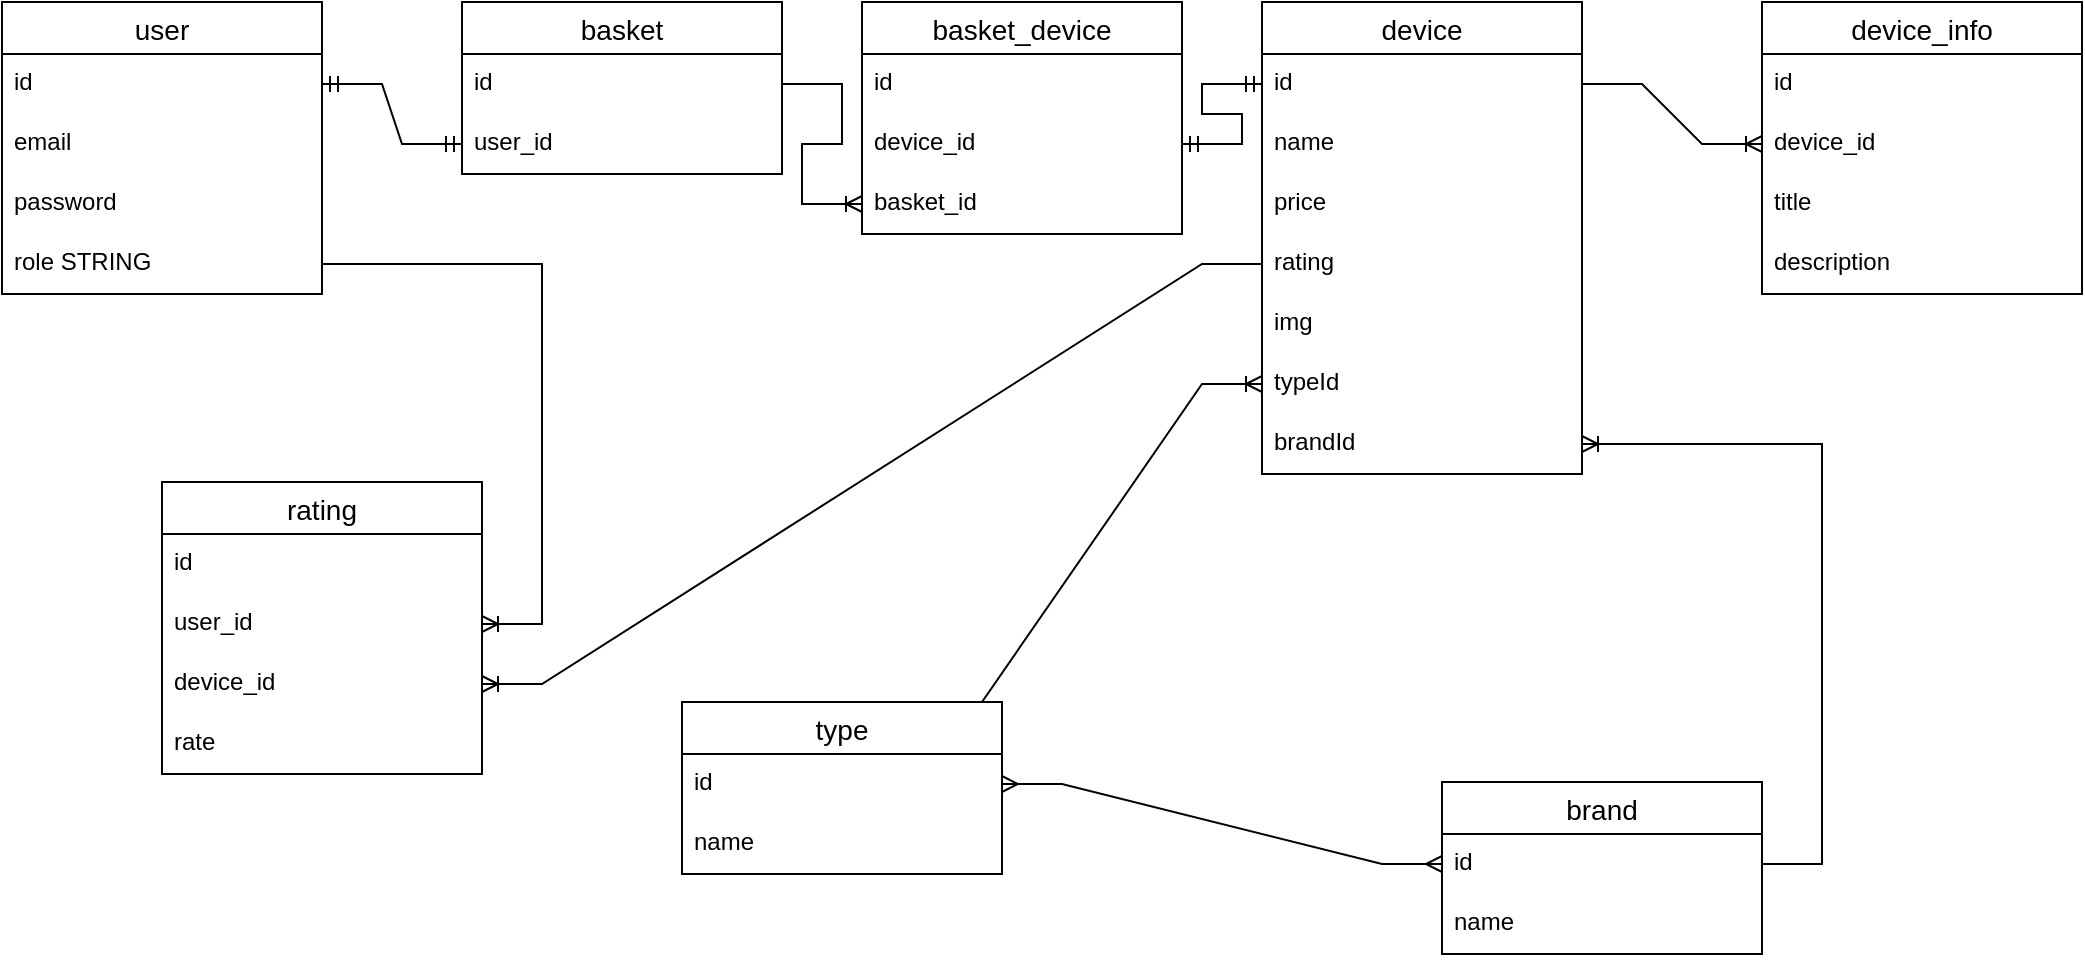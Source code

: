 <mxfile version="21.3.7" type="device">
  <diagram name="Page-1" id="mP4GuaNQjHJQSGWFukdR">
    <mxGraphModel dx="1434" dy="756" grid="1" gridSize="10" guides="1" tooltips="1" connect="1" arrows="1" fold="1" page="1" pageScale="1" pageWidth="850" pageHeight="1100" math="0" shadow="0">
      <root>
        <mxCell id="0" />
        <mxCell id="1" parent="0" />
        <mxCell id="ctPUTApCIezYqqmEDzLr-1" value="user" style="swimlane;fontStyle=0;childLayout=stackLayout;horizontal=1;startSize=26;horizontalStack=0;resizeParent=1;resizeParentMax=0;resizeLast=0;collapsible=1;marginBottom=0;align=center;fontSize=14;" parent="1" vertex="1">
          <mxGeometry x="150" y="330" width="160" height="146" as="geometry" />
        </mxCell>
        <mxCell id="ctPUTApCIezYqqmEDzLr-2" value="id" style="text;strokeColor=none;fillColor=none;spacingLeft=4;spacingRight=4;overflow=hidden;rotatable=0;points=[[0,0.5],[1,0.5]];portConstraint=eastwest;fontSize=12;whiteSpace=wrap;html=1;" parent="ctPUTApCIezYqqmEDzLr-1" vertex="1">
          <mxGeometry y="26" width="160" height="30" as="geometry" />
        </mxCell>
        <mxCell id="ctPUTApCIezYqqmEDzLr-3" value="email" style="text;strokeColor=none;fillColor=none;spacingLeft=4;spacingRight=4;overflow=hidden;rotatable=0;points=[[0,0.5],[1,0.5]];portConstraint=eastwest;fontSize=12;whiteSpace=wrap;html=1;" parent="ctPUTApCIezYqqmEDzLr-1" vertex="1">
          <mxGeometry y="56" width="160" height="30" as="geometry" />
        </mxCell>
        <mxCell id="ctPUTApCIezYqqmEDzLr-5" value="password" style="text;strokeColor=none;fillColor=none;spacingLeft=4;spacingRight=4;overflow=hidden;rotatable=0;points=[[0,0.5],[1,0.5]];portConstraint=eastwest;fontSize=12;whiteSpace=wrap;html=1;" parent="ctPUTApCIezYqqmEDzLr-1" vertex="1">
          <mxGeometry y="86" width="160" height="30" as="geometry" />
        </mxCell>
        <mxCell id="ctPUTApCIezYqqmEDzLr-4" value="role STRING" style="text;strokeColor=none;fillColor=none;spacingLeft=4;spacingRight=4;overflow=hidden;rotatable=0;points=[[0,0.5],[1,0.5]];portConstraint=eastwest;fontSize=12;whiteSpace=wrap;html=1;" parent="ctPUTApCIezYqqmEDzLr-1" vertex="1">
          <mxGeometry y="116" width="160" height="30" as="geometry" />
        </mxCell>
        <mxCell id="ctPUTApCIezYqqmEDzLr-6" value="basket" style="swimlane;fontStyle=0;childLayout=stackLayout;horizontal=1;startSize=26;horizontalStack=0;resizeParent=1;resizeParentMax=0;resizeLast=0;collapsible=1;marginBottom=0;align=center;fontSize=14;" parent="1" vertex="1">
          <mxGeometry x="380" y="330" width="160" height="86" as="geometry" />
        </mxCell>
        <mxCell id="ctPUTApCIezYqqmEDzLr-7" value="id" style="text;strokeColor=none;fillColor=none;spacingLeft=4;spacingRight=4;overflow=hidden;rotatable=0;points=[[0,0.5],[1,0.5]];portConstraint=eastwest;fontSize=12;whiteSpace=wrap;html=1;" parent="ctPUTApCIezYqqmEDzLr-6" vertex="1">
          <mxGeometry y="26" width="160" height="30" as="geometry" />
        </mxCell>
        <mxCell id="ctPUTApCIezYqqmEDzLr-8" value="user_id&lt;br&gt;" style="text;strokeColor=none;fillColor=none;spacingLeft=4;spacingRight=4;overflow=hidden;rotatable=0;points=[[0,0.5],[1,0.5]];portConstraint=eastwest;fontSize=12;whiteSpace=wrap;html=1;" parent="ctPUTApCIezYqqmEDzLr-6" vertex="1">
          <mxGeometry y="56" width="160" height="30" as="geometry" />
        </mxCell>
        <mxCell id="ctPUTApCIezYqqmEDzLr-11" value="" style="edgeStyle=entityRelationEdgeStyle;fontSize=12;html=1;endArrow=ERmandOne;startArrow=ERmandOne;rounded=0;entryX=0;entryY=0.5;entryDx=0;entryDy=0;exitX=1;exitY=0.5;exitDx=0;exitDy=0;" parent="1" source="ctPUTApCIezYqqmEDzLr-2" target="ctPUTApCIezYqqmEDzLr-8" edge="1">
          <mxGeometry width="100" height="100" relative="1" as="geometry">
            <mxPoint x="190" y="440" as="sourcePoint" />
            <mxPoint x="290" y="340" as="targetPoint" />
          </mxGeometry>
        </mxCell>
        <mxCell id="ctPUTApCIezYqqmEDzLr-13" value="device" style="swimlane;fontStyle=0;childLayout=stackLayout;horizontal=1;startSize=26;horizontalStack=0;resizeParent=1;resizeParentMax=0;resizeLast=0;collapsible=1;marginBottom=0;align=center;fontSize=14;" parent="1" vertex="1">
          <mxGeometry x="780" y="330" width="160" height="236" as="geometry" />
        </mxCell>
        <mxCell id="ctPUTApCIezYqqmEDzLr-14" value="id" style="text;strokeColor=none;fillColor=none;spacingLeft=4;spacingRight=4;overflow=hidden;rotatable=0;points=[[0,0.5],[1,0.5]];portConstraint=eastwest;fontSize=12;whiteSpace=wrap;html=1;" parent="ctPUTApCIezYqqmEDzLr-13" vertex="1">
          <mxGeometry y="26" width="160" height="30" as="geometry" />
        </mxCell>
        <mxCell id="ctPUTApCIezYqqmEDzLr-15" value="name" style="text;strokeColor=none;fillColor=none;spacingLeft=4;spacingRight=4;overflow=hidden;rotatable=0;points=[[0,0.5],[1,0.5]];portConstraint=eastwest;fontSize=12;whiteSpace=wrap;html=1;" parent="ctPUTApCIezYqqmEDzLr-13" vertex="1">
          <mxGeometry y="56" width="160" height="30" as="geometry" />
        </mxCell>
        <mxCell id="ctPUTApCIezYqqmEDzLr-16" value="price" style="text;strokeColor=none;fillColor=none;spacingLeft=4;spacingRight=4;overflow=hidden;rotatable=0;points=[[0,0.5],[1,0.5]];portConstraint=eastwest;fontSize=12;whiteSpace=wrap;html=1;" parent="ctPUTApCIezYqqmEDzLr-13" vertex="1">
          <mxGeometry y="86" width="160" height="30" as="geometry" />
        </mxCell>
        <mxCell id="ctPUTApCIezYqqmEDzLr-17" value="rating" style="text;strokeColor=none;fillColor=none;spacingLeft=4;spacingRight=4;overflow=hidden;rotatable=0;points=[[0,0.5],[1,0.5]];portConstraint=eastwest;fontSize=12;whiteSpace=wrap;html=1;" parent="ctPUTApCIezYqqmEDzLr-13" vertex="1">
          <mxGeometry y="116" width="160" height="30" as="geometry" />
        </mxCell>
        <mxCell id="ctPUTApCIezYqqmEDzLr-18" value="img" style="text;strokeColor=none;fillColor=none;spacingLeft=4;spacingRight=4;overflow=hidden;rotatable=0;points=[[0,0.5],[1,0.5]];portConstraint=eastwest;fontSize=12;whiteSpace=wrap;html=1;" parent="ctPUTApCIezYqqmEDzLr-13" vertex="1">
          <mxGeometry y="146" width="160" height="30" as="geometry" />
        </mxCell>
        <mxCell id="ctPUTApCIezYqqmEDzLr-19" value="typeId" style="text;strokeColor=none;fillColor=none;spacingLeft=4;spacingRight=4;overflow=hidden;rotatable=0;points=[[0,0.5],[1,0.5]];portConstraint=eastwest;fontSize=12;whiteSpace=wrap;html=1;" parent="ctPUTApCIezYqqmEDzLr-13" vertex="1">
          <mxGeometry y="176" width="160" height="30" as="geometry" />
        </mxCell>
        <mxCell id="ctPUTApCIezYqqmEDzLr-20" value="brandId" style="text;strokeColor=none;fillColor=none;spacingLeft=4;spacingRight=4;overflow=hidden;rotatable=0;points=[[0,0.5],[1,0.5]];portConstraint=eastwest;fontSize=12;whiteSpace=wrap;html=1;" parent="ctPUTApCIezYqqmEDzLr-13" vertex="1">
          <mxGeometry y="206" width="160" height="30" as="geometry" />
        </mxCell>
        <mxCell id="ctPUTApCIezYqqmEDzLr-21" value="type" style="swimlane;fontStyle=0;childLayout=stackLayout;horizontal=1;startSize=26;horizontalStack=0;resizeParent=1;resizeParentMax=0;resizeLast=0;collapsible=1;marginBottom=0;align=center;fontSize=14;" parent="1" vertex="1">
          <mxGeometry x="490" y="680" width="160" height="86" as="geometry" />
        </mxCell>
        <mxCell id="ctPUTApCIezYqqmEDzLr-22" value="id" style="text;strokeColor=none;fillColor=none;spacingLeft=4;spacingRight=4;overflow=hidden;rotatable=0;points=[[0,0.5],[1,0.5]];portConstraint=eastwest;fontSize=12;whiteSpace=wrap;html=1;" parent="ctPUTApCIezYqqmEDzLr-21" vertex="1">
          <mxGeometry y="26" width="160" height="30" as="geometry" />
        </mxCell>
        <mxCell id="ctPUTApCIezYqqmEDzLr-23" value="name" style="text;strokeColor=none;fillColor=none;spacingLeft=4;spacingRight=4;overflow=hidden;rotatable=0;points=[[0,0.5],[1,0.5]];portConstraint=eastwest;fontSize=12;whiteSpace=wrap;html=1;" parent="ctPUTApCIezYqqmEDzLr-21" vertex="1">
          <mxGeometry y="56" width="160" height="30" as="geometry" />
        </mxCell>
        <mxCell id="ctPUTApCIezYqqmEDzLr-27" value="brand" style="swimlane;fontStyle=0;childLayout=stackLayout;horizontal=1;startSize=26;horizontalStack=0;resizeParent=1;resizeParentMax=0;resizeLast=0;collapsible=1;marginBottom=0;align=center;fontSize=14;" parent="1" vertex="1">
          <mxGeometry x="870" y="720" width="160" height="86" as="geometry" />
        </mxCell>
        <mxCell id="ctPUTApCIezYqqmEDzLr-28" value="id" style="text;strokeColor=none;fillColor=none;spacingLeft=4;spacingRight=4;overflow=hidden;rotatable=0;points=[[0,0.5],[1,0.5]];portConstraint=eastwest;fontSize=12;whiteSpace=wrap;html=1;" parent="ctPUTApCIezYqqmEDzLr-27" vertex="1">
          <mxGeometry y="26" width="160" height="30" as="geometry" />
        </mxCell>
        <mxCell id="ctPUTApCIezYqqmEDzLr-29" value="name" style="text;strokeColor=none;fillColor=none;spacingLeft=4;spacingRight=4;overflow=hidden;rotatable=0;points=[[0,0.5],[1,0.5]];portConstraint=eastwest;fontSize=12;whiteSpace=wrap;html=1;" parent="ctPUTApCIezYqqmEDzLr-27" vertex="1">
          <mxGeometry y="56" width="160" height="30" as="geometry" />
        </mxCell>
        <mxCell id="ctPUTApCIezYqqmEDzLr-30" value="" style="edgeStyle=entityRelationEdgeStyle;fontSize=12;html=1;endArrow=ERoneToMany;rounded=0;entryX=0;entryY=0.5;entryDx=0;entryDy=0;exitX=0.75;exitY=0;exitDx=0;exitDy=0;" parent="1" source="ctPUTApCIezYqqmEDzLr-21" target="ctPUTApCIezYqqmEDzLr-19" edge="1">
          <mxGeometry width="100" height="100" relative="1" as="geometry">
            <mxPoint x="550" y="550" as="sourcePoint" />
            <mxPoint x="650" y="450" as="targetPoint" />
          </mxGeometry>
        </mxCell>
        <mxCell id="ctPUTApCIezYqqmEDzLr-31" value="" style="edgeStyle=entityRelationEdgeStyle;fontSize=12;html=1;endArrow=ERoneToMany;rounded=0;" parent="1" source="ctPUTApCIezYqqmEDzLr-28" target="ctPUTApCIezYqqmEDzLr-20" edge="1">
          <mxGeometry width="100" height="100" relative="1" as="geometry">
            <mxPoint x="1060" y="690" as="sourcePoint" />
            <mxPoint x="850" y="590" as="targetPoint" />
          </mxGeometry>
        </mxCell>
        <mxCell id="ctPUTApCIezYqqmEDzLr-34" value="" style="edgeStyle=entityRelationEdgeStyle;fontSize=12;html=1;endArrow=ERmany;startArrow=ERmany;rounded=0;" parent="1" source="ctPUTApCIezYqqmEDzLr-22" target="ctPUTApCIezYqqmEDzLr-28" edge="1">
          <mxGeometry width="100" height="100" relative="1" as="geometry">
            <mxPoint x="370" y="740" as="sourcePoint" />
            <mxPoint x="470" y="640" as="targetPoint" />
          </mxGeometry>
        </mxCell>
        <mxCell id="ctPUTApCIezYqqmEDzLr-35" value="device_info" style="swimlane;fontStyle=0;childLayout=stackLayout;horizontal=1;startSize=26;horizontalStack=0;resizeParent=1;resizeParentMax=0;resizeLast=0;collapsible=1;marginBottom=0;align=center;fontSize=14;" parent="1" vertex="1">
          <mxGeometry x="1030" y="330" width="160" height="146" as="geometry" />
        </mxCell>
        <mxCell id="ctPUTApCIezYqqmEDzLr-36" value="id" style="text;strokeColor=none;fillColor=none;spacingLeft=4;spacingRight=4;overflow=hidden;rotatable=0;points=[[0,0.5],[1,0.5]];portConstraint=eastwest;fontSize=12;whiteSpace=wrap;html=1;" parent="ctPUTApCIezYqqmEDzLr-35" vertex="1">
          <mxGeometry y="26" width="160" height="30" as="geometry" />
        </mxCell>
        <mxCell id="ctPUTApCIezYqqmEDzLr-37" value="device_id" style="text;strokeColor=none;fillColor=none;spacingLeft=4;spacingRight=4;overflow=hidden;rotatable=0;points=[[0,0.5],[1,0.5]];portConstraint=eastwest;fontSize=12;whiteSpace=wrap;html=1;" parent="ctPUTApCIezYqqmEDzLr-35" vertex="1">
          <mxGeometry y="56" width="160" height="30" as="geometry" />
        </mxCell>
        <mxCell id="ctPUTApCIezYqqmEDzLr-41" value="title" style="text;strokeColor=none;fillColor=none;spacingLeft=4;spacingRight=4;overflow=hidden;rotatable=0;points=[[0,0.5],[1,0.5]];portConstraint=eastwest;fontSize=12;whiteSpace=wrap;html=1;" parent="ctPUTApCIezYqqmEDzLr-35" vertex="1">
          <mxGeometry y="86" width="160" height="30" as="geometry" />
        </mxCell>
        <mxCell id="ctPUTApCIezYqqmEDzLr-40" value="description" style="text;strokeColor=none;fillColor=none;spacingLeft=4;spacingRight=4;overflow=hidden;rotatable=0;points=[[0,0.5],[1,0.5]];portConstraint=eastwest;fontSize=12;whiteSpace=wrap;html=1;" parent="ctPUTApCIezYqqmEDzLr-35" vertex="1">
          <mxGeometry y="116" width="160" height="30" as="geometry" />
        </mxCell>
        <mxCell id="ctPUTApCIezYqqmEDzLr-42" value="" style="edgeStyle=entityRelationEdgeStyle;fontSize=12;html=1;endArrow=ERoneToMany;rounded=0;" parent="1" source="ctPUTApCIezYqqmEDzLr-14" target="ctPUTApCIezYqqmEDzLr-37" edge="1">
          <mxGeometry width="100" height="100" relative="1" as="geometry">
            <mxPoint x="710" y="620" as="sourcePoint" />
            <mxPoint x="810" y="520" as="targetPoint" />
          </mxGeometry>
        </mxCell>
        <mxCell id="ctPUTApCIezYqqmEDzLr-43" value="basket_device" style="swimlane;fontStyle=0;childLayout=stackLayout;horizontal=1;startSize=26;horizontalStack=0;resizeParent=1;resizeParentMax=0;resizeLast=0;collapsible=1;marginBottom=0;align=center;fontSize=14;" parent="1" vertex="1">
          <mxGeometry x="580" y="330" width="160" height="116" as="geometry" />
        </mxCell>
        <mxCell id="ctPUTApCIezYqqmEDzLr-44" value="id" style="text;strokeColor=none;fillColor=none;spacingLeft=4;spacingRight=4;overflow=hidden;rotatable=0;points=[[0,0.5],[1,0.5]];portConstraint=eastwest;fontSize=12;whiteSpace=wrap;html=1;" parent="ctPUTApCIezYqqmEDzLr-43" vertex="1">
          <mxGeometry y="26" width="160" height="30" as="geometry" />
        </mxCell>
        <mxCell id="ctPUTApCIezYqqmEDzLr-45" value="device_id" style="text;strokeColor=none;fillColor=none;spacingLeft=4;spacingRight=4;overflow=hidden;rotatable=0;points=[[0,0.5],[1,0.5]];portConstraint=eastwest;fontSize=12;whiteSpace=wrap;html=1;" parent="ctPUTApCIezYqqmEDzLr-43" vertex="1">
          <mxGeometry y="56" width="160" height="30" as="geometry" />
        </mxCell>
        <mxCell id="ctPUTApCIezYqqmEDzLr-46" value="basket_id" style="text;strokeColor=none;fillColor=none;spacingLeft=4;spacingRight=4;overflow=hidden;rotatable=0;points=[[0,0.5],[1,0.5]];portConstraint=eastwest;fontSize=12;whiteSpace=wrap;html=1;" parent="ctPUTApCIezYqqmEDzLr-43" vertex="1">
          <mxGeometry y="86" width="160" height="30" as="geometry" />
        </mxCell>
        <mxCell id="ctPUTApCIezYqqmEDzLr-47" value="" style="edgeStyle=entityRelationEdgeStyle;fontSize=12;html=1;endArrow=ERmandOne;startArrow=ERmandOne;rounded=0;" parent="1" source="ctPUTApCIezYqqmEDzLr-45" target="ctPUTApCIezYqqmEDzLr-14" edge="1">
          <mxGeometry width="100" height="100" relative="1" as="geometry">
            <mxPoint x="560" y="620" as="sourcePoint" />
            <mxPoint x="660" y="520" as="targetPoint" />
          </mxGeometry>
        </mxCell>
        <mxCell id="ctPUTApCIezYqqmEDzLr-48" value="" style="edgeStyle=entityRelationEdgeStyle;fontSize=12;html=1;endArrow=ERoneToMany;rounded=0;" parent="1" source="ctPUTApCIezYqqmEDzLr-7" target="ctPUTApCIezYqqmEDzLr-46" edge="1">
          <mxGeometry width="100" height="100" relative="1" as="geometry">
            <mxPoint x="410" y="600" as="sourcePoint" />
            <mxPoint x="510" y="500" as="targetPoint" />
          </mxGeometry>
        </mxCell>
        <mxCell id="ctPUTApCIezYqqmEDzLr-49" value="rating" style="swimlane;fontStyle=0;childLayout=stackLayout;horizontal=1;startSize=26;horizontalStack=0;resizeParent=1;resizeParentMax=0;resizeLast=0;collapsible=1;marginBottom=0;align=center;fontSize=14;" parent="1" vertex="1">
          <mxGeometry x="230" y="570" width="160" height="146" as="geometry" />
        </mxCell>
        <mxCell id="ctPUTApCIezYqqmEDzLr-50" value="id" style="text;strokeColor=none;fillColor=none;spacingLeft=4;spacingRight=4;overflow=hidden;rotatable=0;points=[[0,0.5],[1,0.5]];portConstraint=eastwest;fontSize=12;whiteSpace=wrap;html=1;" parent="ctPUTApCIezYqqmEDzLr-49" vertex="1">
          <mxGeometry y="26" width="160" height="30" as="geometry" />
        </mxCell>
        <mxCell id="ctPUTApCIezYqqmEDzLr-51" value="user_id&lt;br&gt;" style="text;strokeColor=none;fillColor=none;spacingLeft=4;spacingRight=4;overflow=hidden;rotatable=0;points=[[0,0.5],[1,0.5]];portConstraint=eastwest;fontSize=12;whiteSpace=wrap;html=1;" parent="ctPUTApCIezYqqmEDzLr-49" vertex="1">
          <mxGeometry y="56" width="160" height="30" as="geometry" />
        </mxCell>
        <mxCell id="ctPUTApCIezYqqmEDzLr-52" value="device_id" style="text;strokeColor=none;fillColor=none;spacingLeft=4;spacingRight=4;overflow=hidden;rotatable=0;points=[[0,0.5],[1,0.5]];portConstraint=eastwest;fontSize=12;whiteSpace=wrap;html=1;" parent="ctPUTApCIezYqqmEDzLr-49" vertex="1">
          <mxGeometry y="86" width="160" height="30" as="geometry" />
        </mxCell>
        <mxCell id="ctPUTApCIezYqqmEDzLr-53" value="rate" style="text;strokeColor=none;fillColor=none;spacingLeft=4;spacingRight=4;overflow=hidden;rotatable=0;points=[[0,0.5],[1,0.5]];portConstraint=eastwest;fontSize=12;whiteSpace=wrap;html=1;" parent="ctPUTApCIezYqqmEDzLr-49" vertex="1">
          <mxGeometry y="116" width="160" height="30" as="geometry" />
        </mxCell>
        <mxCell id="ctPUTApCIezYqqmEDzLr-54" value="" style="edgeStyle=entityRelationEdgeStyle;fontSize=12;html=1;endArrow=ERoneToMany;rounded=0;" parent="1" source="ctPUTApCIezYqqmEDzLr-17" target="ctPUTApCIezYqqmEDzLr-52" edge="1">
          <mxGeometry width="100" height="100" relative="1" as="geometry">
            <mxPoint x="490" y="620" as="sourcePoint" />
            <mxPoint x="590" y="520" as="targetPoint" />
          </mxGeometry>
        </mxCell>
        <mxCell id="ctPUTApCIezYqqmEDzLr-55" value="" style="edgeStyle=entityRelationEdgeStyle;fontSize=12;html=1;endArrow=ERoneToMany;rounded=0;" parent="1" source="ctPUTApCIezYqqmEDzLr-4" target="ctPUTApCIezYqqmEDzLr-51" edge="1">
          <mxGeometry width="100" height="100" relative="1" as="geometry">
            <mxPoint x="140" y="600" as="sourcePoint" />
            <mxPoint x="240" y="500" as="targetPoint" />
          </mxGeometry>
        </mxCell>
      </root>
    </mxGraphModel>
  </diagram>
</mxfile>
